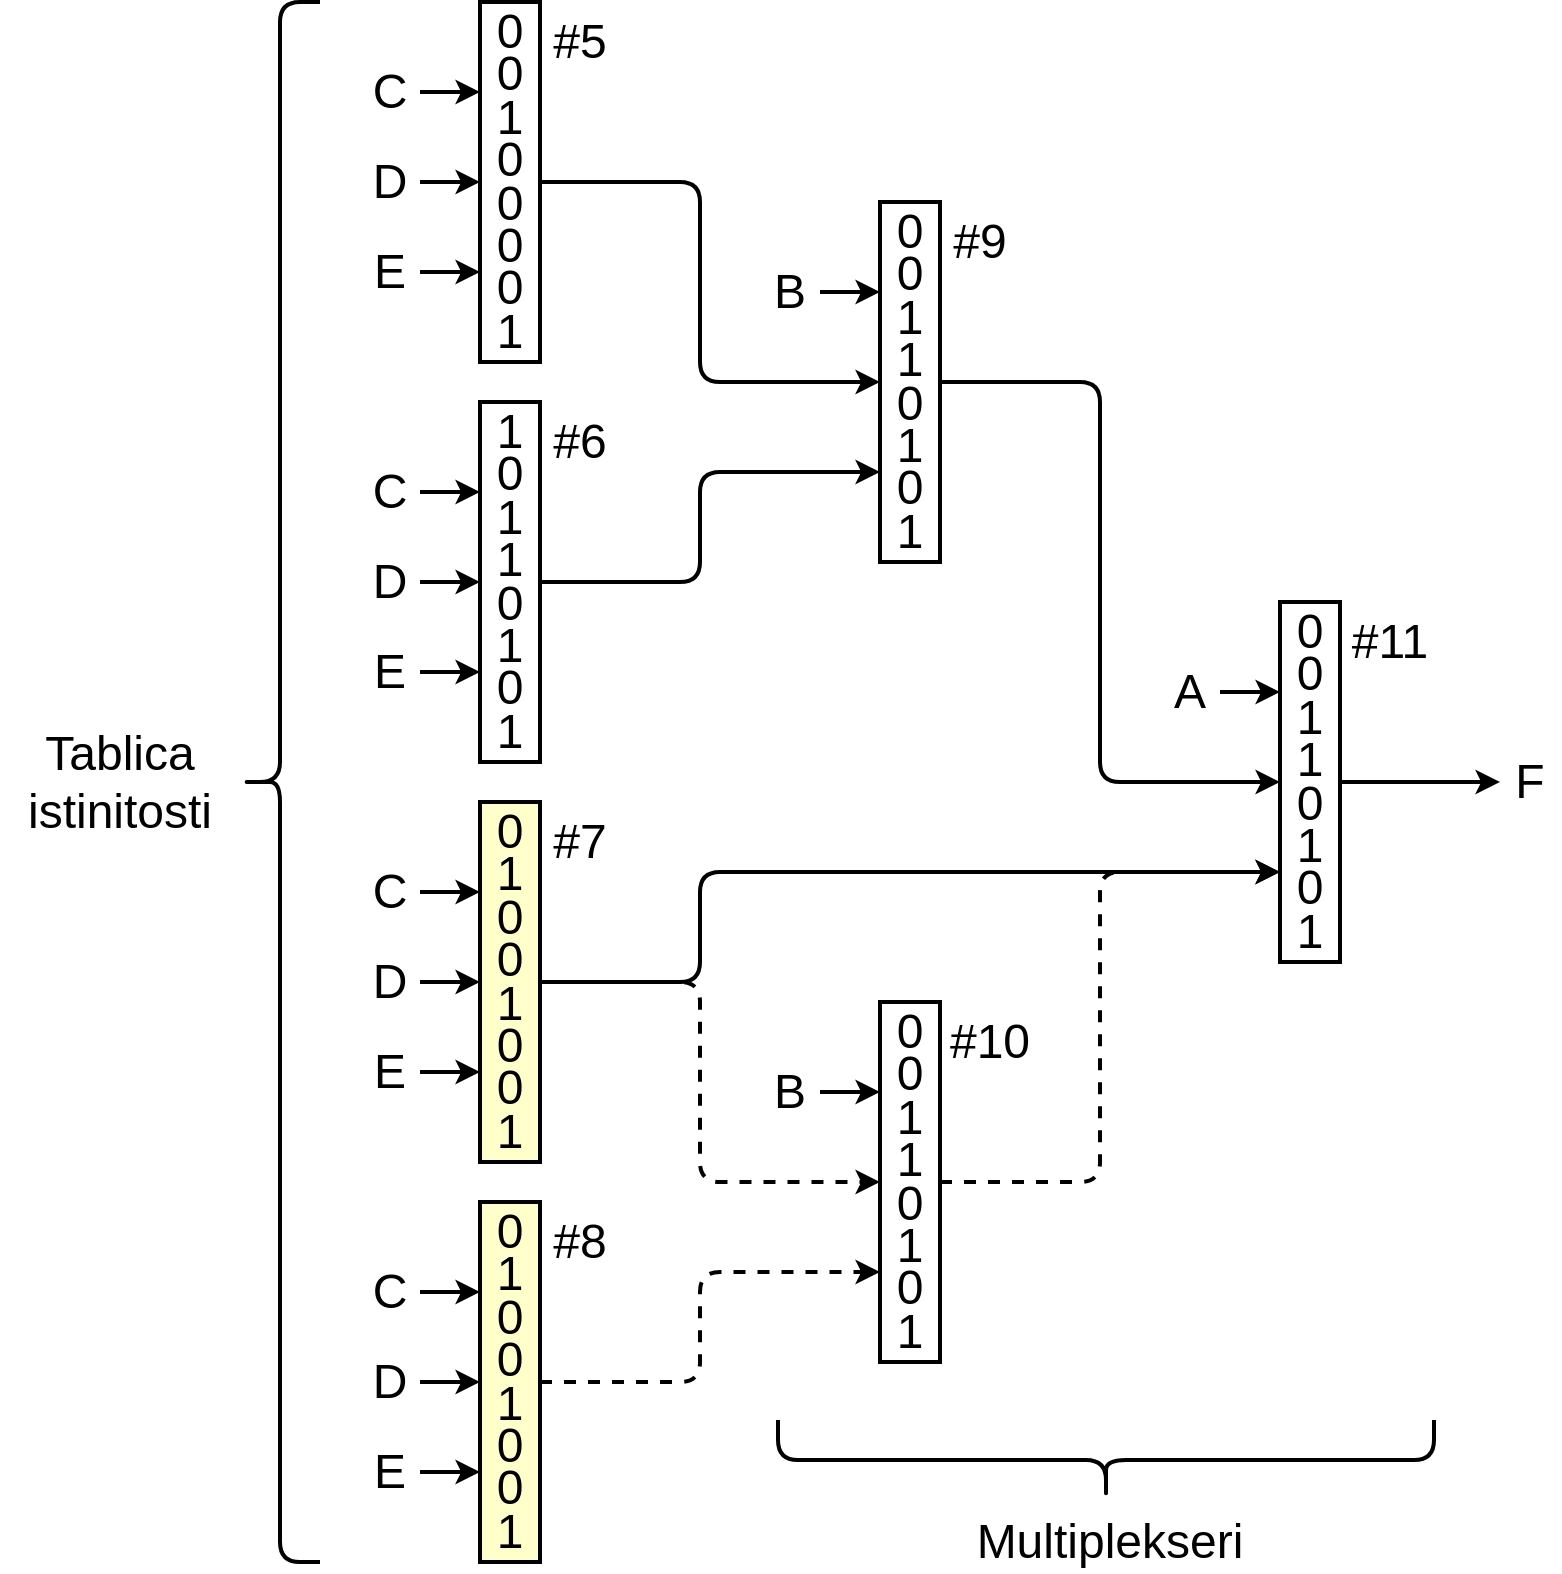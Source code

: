 <mxfile version="10.7.7" type="device"><diagram id="JgTif_jOOQl-461ItszC" name="Page-1"><mxGraphModel dx="1399" dy="967" grid="1" gridSize="10" guides="1" tooltips="1" connect="1" arrows="1" fold="1" page="1" pageScale="1" pageWidth="850" pageHeight="1100" math="0" shadow="0"><root><mxCell id="0"/><mxCell id="1" parent="0"/><mxCell id="G5frLDIdnXc99Yc-YgwL-46" value="" style="group" vertex="1" connectable="0" parent="1"><mxGeometry x="500" y="610" width="80" height="180" as="geometry"/></mxCell><mxCell id="G5frLDIdnXc99Yc-YgwL-47" value="" style="group" vertex="1" connectable="0" parent="G5frLDIdnXc99Yc-YgwL-46"><mxGeometry width="80" height="180" as="geometry"/></mxCell><mxCell id="G5frLDIdnXc99Yc-YgwL-48" value="&lt;font style=&quot;font-size: 24px ; line-height: 80%&quot;&gt;0&lt;br&gt;0&lt;br&gt;1&lt;br&gt;1&lt;br&gt;0&lt;br&gt;1&lt;br&gt;0&lt;br&gt;1&lt;br&gt;&lt;/font&gt;" style="text;html=1;strokeColor=#000000;fillColor=none;align=center;verticalAlign=middle;whiteSpace=wrap;rounded=0;strokeWidth=2;" vertex="1" parent="G5frLDIdnXc99Yc-YgwL-47"><mxGeometry width="30" height="180" as="geometry"/></mxCell><mxCell id="G5frLDIdnXc99Yc-YgwL-49" value="&lt;span style=&quot;font-size: 24px&quot;&gt;#10&lt;br&gt;&lt;/span&gt;" style="text;html=1;strokeColor=none;fillColor=none;align=center;verticalAlign=middle;whiteSpace=wrap;rounded=0;" vertex="1" parent="G5frLDIdnXc99Yc-YgwL-47"><mxGeometry x="30" width="50" height="40" as="geometry"/></mxCell><mxCell id="G5frLDIdnXc99Yc-YgwL-50" value="" style="endArrow=classic;html=1;edgeStyle=orthogonalEdgeStyle;strokeWidth=2;exitX=1;exitY=0.5;exitDx=0;exitDy=0;entryX=0;entryY=0.75;entryDx=0;entryDy=0;dashed=1;" edge="1" parent="1" source="G5frLDIdnXc99Yc-YgwL-44" target="G5frLDIdnXc99Yc-YgwL-48"><mxGeometry width="50" height="50" relative="1" as="geometry"><mxPoint x="300" y="960" as="sourcePoint"/><mxPoint x="350" y="910" as="targetPoint"/><Array as="points"><mxPoint x="410" y="800"/><mxPoint x="410" y="745"/></Array></mxGeometry></mxCell><mxCell id="G5frLDIdnXc99Yc-YgwL-51" value="" style="endArrow=classic;html=1;strokeWidth=2;exitX=1;exitY=0.5;exitDx=0;exitDy=0;entryX=0;entryY=0.5;entryDx=0;entryDy=0;edgeStyle=orthogonalEdgeStyle;dashed=1;" edge="1" parent="1" source="G5frLDIdnXc99Yc-YgwL-40" target="G5frLDIdnXc99Yc-YgwL-48"><mxGeometry width="50" height="50" relative="1" as="geometry"><mxPoint x="300" y="960" as="sourcePoint"/><mxPoint x="350" y="910" as="targetPoint"/><Array as="points"><mxPoint x="410" y="600"/><mxPoint x="410" y="700"/></Array></mxGeometry></mxCell><mxCell id="G5frLDIdnXc99Yc-YgwL-52" value="" style="endArrow=classic;html=1;strokeWidth=2;entryX=0;entryY=0.25;entryDx=0;entryDy=0;exitX=1;exitY=0.5;exitDx=0;exitDy=0;" edge="1" parent="1" source="G5frLDIdnXc99Yc-YgwL-53" target="G5frLDIdnXc99Yc-YgwL-44"><mxGeometry width="50" height="50" relative="1" as="geometry"><mxPoint x="280" y="755" as="sourcePoint"/><mxPoint x="350" y="910" as="targetPoint"/></mxGeometry></mxCell><mxCell id="G5frLDIdnXc99Yc-YgwL-53" value="&lt;font style=&quot;font-size: 24px&quot;&gt;C&lt;br&gt;&lt;/font&gt;" style="text;html=1;strokeColor=none;fillColor=none;align=center;verticalAlign=middle;whiteSpace=wrap;rounded=0;" vertex="1" parent="1"><mxGeometry x="240" y="740" width="30" height="30" as="geometry"/></mxCell><mxCell id="G5frLDIdnXc99Yc-YgwL-54" value="" style="endArrow=classic;html=1;strokeWidth=2;entryX=0;entryY=0.75;entryDx=0;entryDy=0;exitX=1;exitY=0.5;exitDx=0;exitDy=0;edgeStyle=orthogonalEdgeStyle;dashed=1;" edge="1" parent="1" source="G5frLDIdnXc99Yc-YgwL-48" target="G5frLDIdnXc99Yc-YgwL-1"><mxGeometry width="50" height="50" relative="1" as="geometry"><mxPoint x="240" y="960" as="sourcePoint"/><mxPoint x="290" y="910" as="targetPoint"/><Array as="points"><mxPoint x="610" y="700"/><mxPoint x="610" y="545"/></Array></mxGeometry></mxCell><mxCell id="G5frLDIdnXc99Yc-YgwL-55" value="" style="endArrow=classic;html=1;strokeWidth=2;entryX=0;entryY=0.5;entryDx=0;entryDy=0;exitX=1;exitY=0.5;exitDx=0;exitDy=0;edgeStyle=orthogonalEdgeStyle;" edge="1" parent="1" source="G5frLDIdnXc99Yc-YgwL-36" target="G5frLDIdnXc99Yc-YgwL-1"><mxGeometry width="50" height="50" relative="1" as="geometry"><mxPoint x="240" y="960" as="sourcePoint"/><mxPoint x="290" y="910" as="targetPoint"/><Array as="points"><mxPoint x="610" y="300"/><mxPoint x="610" y="500"/></Array></mxGeometry></mxCell><mxCell id="G5frLDIdnXc99Yc-YgwL-56" value="" style="endArrow=classic;html=1;strokeWidth=2;entryX=0;entryY=0.75;entryDx=0;entryDy=0;exitX=1;exitY=0.5;exitDx=0;exitDy=0;edgeStyle=orthogonalEdgeStyle;" edge="1" parent="1" source="G5frLDIdnXc99Yc-YgwL-28" target="G5frLDIdnXc99Yc-YgwL-36"><mxGeometry width="50" height="50" relative="1" as="geometry"><mxPoint x="240" y="960" as="sourcePoint"/><mxPoint x="290" y="910" as="targetPoint"/><Array as="points"><mxPoint x="410" y="400"/><mxPoint x="410" y="345"/></Array></mxGeometry></mxCell><mxCell id="G5frLDIdnXc99Yc-YgwL-57" value="" style="endArrow=classic;html=1;strokeWidth=2;entryX=0;entryY=0.5;entryDx=0;entryDy=0;exitX=1;exitY=0.5;exitDx=0;exitDy=0;edgeStyle=orthogonalEdgeStyle;" edge="1" parent="1" source="G5frLDIdnXc99Yc-YgwL-32" target="G5frLDIdnXc99Yc-YgwL-36"><mxGeometry width="50" height="50" relative="1" as="geometry"><mxPoint x="240" y="960" as="sourcePoint"/><mxPoint x="290" y="910" as="targetPoint"/><Array as="points"><mxPoint x="410" y="200"/><mxPoint x="410" y="300"/></Array></mxGeometry></mxCell><mxCell id="G5frLDIdnXc99Yc-YgwL-61" value="" style="endArrow=classic;html=1;strokeWidth=2;entryX=0;entryY=0.5;entryDx=0;entryDy=0;exitX=1;exitY=0.5;exitDx=0;exitDy=0;" edge="1" source="G5frLDIdnXc99Yc-YgwL-62" parent="1" target="G5frLDIdnXc99Yc-YgwL-44"><mxGeometry width="50" height="50" relative="1" as="geometry"><mxPoint x="280" y="800" as="sourcePoint"/><mxPoint x="300" y="800" as="targetPoint"/></mxGeometry></mxCell><mxCell id="G5frLDIdnXc99Yc-YgwL-62" value="&lt;font style=&quot;font-size: 24px&quot;&gt;D&lt;br&gt;&lt;/font&gt;" style="text;html=1;strokeColor=none;fillColor=none;align=center;verticalAlign=middle;whiteSpace=wrap;rounded=0;" vertex="1" parent="1"><mxGeometry x="240" y="785" width="30" height="30" as="geometry"/></mxCell><mxCell id="G5frLDIdnXc99Yc-YgwL-63" value="" style="endArrow=classic;html=1;strokeWidth=2;entryX=0;entryY=0.75;entryDx=0;entryDy=0;exitX=1;exitY=0.5;exitDx=0;exitDy=0;" edge="1" source="G5frLDIdnXc99Yc-YgwL-64" parent="1" target="G5frLDIdnXc99Yc-YgwL-44"><mxGeometry width="50" height="50" relative="1" as="geometry"><mxPoint x="280" y="845" as="sourcePoint"/><mxPoint x="300" y="845" as="targetPoint"/></mxGeometry></mxCell><mxCell id="G5frLDIdnXc99Yc-YgwL-64" value="&lt;font style=&quot;font-size: 24px&quot;&gt;E&lt;br&gt;&lt;/font&gt;" style="text;html=1;strokeColor=none;fillColor=none;align=center;verticalAlign=middle;whiteSpace=wrap;rounded=0;" vertex="1" parent="1"><mxGeometry x="240" y="830" width="30" height="30" as="geometry"/></mxCell><mxCell id="G5frLDIdnXc99Yc-YgwL-67" value="" style="endArrow=classic;html=1;strokeWidth=2;entryX=0;entryY=0.25;entryDx=0;entryDy=0;exitX=1;exitY=0.5;exitDx=0;exitDy=0;" edge="1" source="G5frLDIdnXc99Yc-YgwL-68" parent="1" target="G5frLDIdnXc99Yc-YgwL-40"><mxGeometry width="50" height="50" relative="1" as="geometry"><mxPoint x="280" y="555" as="sourcePoint"/><mxPoint x="300" y="555" as="targetPoint"/></mxGeometry></mxCell><mxCell id="G5frLDIdnXc99Yc-YgwL-68" value="&lt;font style=&quot;font-size: 24px&quot;&gt;C&lt;br&gt;&lt;/font&gt;" style="text;html=1;strokeColor=none;fillColor=none;align=center;verticalAlign=middle;whiteSpace=wrap;rounded=0;" vertex="1" parent="1"><mxGeometry x="240" y="540" width="30" height="30" as="geometry"/></mxCell><mxCell id="G5frLDIdnXc99Yc-YgwL-69" value="" style="endArrow=classic;html=1;strokeWidth=2;entryX=0;entryY=0.5;entryDx=0;entryDy=0;exitX=1;exitY=0.5;exitDx=0;exitDy=0;" edge="1" source="G5frLDIdnXc99Yc-YgwL-70" parent="1" target="G5frLDIdnXc99Yc-YgwL-40"><mxGeometry width="50" height="50" relative="1" as="geometry"><mxPoint x="280" y="600" as="sourcePoint"/><mxPoint x="300" y="600" as="targetPoint"/></mxGeometry></mxCell><mxCell id="G5frLDIdnXc99Yc-YgwL-70" value="&lt;font style=&quot;font-size: 24px&quot;&gt;D&lt;br&gt;&lt;/font&gt;" style="text;html=1;strokeColor=none;fillColor=none;align=center;verticalAlign=middle;whiteSpace=wrap;rounded=0;" vertex="1" parent="1"><mxGeometry x="240" y="585" width="30" height="30" as="geometry"/></mxCell><mxCell id="G5frLDIdnXc99Yc-YgwL-71" value="" style="endArrow=classic;html=1;strokeWidth=2;entryX=0;entryY=0.75;entryDx=0;entryDy=0;exitX=1;exitY=0.5;exitDx=0;exitDy=0;" edge="1" source="G5frLDIdnXc99Yc-YgwL-72" parent="1" target="G5frLDIdnXc99Yc-YgwL-40"><mxGeometry width="50" height="50" relative="1" as="geometry"><mxPoint x="280" y="645" as="sourcePoint"/><mxPoint x="300" y="645" as="targetPoint"/></mxGeometry></mxCell><mxCell id="G5frLDIdnXc99Yc-YgwL-72" value="&lt;font style=&quot;font-size: 24px&quot;&gt;E&lt;br&gt;&lt;/font&gt;" style="text;html=1;strokeColor=none;fillColor=none;align=center;verticalAlign=middle;whiteSpace=wrap;rounded=0;" vertex="1" parent="1"><mxGeometry x="240" y="630" width="30" height="30" as="geometry"/></mxCell><mxCell id="G5frLDIdnXc99Yc-YgwL-73" value="" style="endArrow=classic;html=1;strokeWidth=2;entryX=0;entryY=0.25;entryDx=0;entryDy=0;exitX=1;exitY=0.5;exitDx=0;exitDy=0;" edge="1" source="G5frLDIdnXc99Yc-YgwL-74" parent="1" target="G5frLDIdnXc99Yc-YgwL-28"><mxGeometry width="50" height="50" relative="1" as="geometry"><mxPoint x="280" y="355" as="sourcePoint"/><mxPoint x="300" y="355" as="targetPoint"/></mxGeometry></mxCell><mxCell id="G5frLDIdnXc99Yc-YgwL-74" value="&lt;font style=&quot;font-size: 24px&quot;&gt;C&lt;br&gt;&lt;/font&gt;" style="text;html=1;strokeColor=none;fillColor=none;align=center;verticalAlign=middle;whiteSpace=wrap;rounded=0;" vertex="1" parent="1"><mxGeometry x="240" y="340" width="30" height="30" as="geometry"/></mxCell><mxCell id="G5frLDIdnXc99Yc-YgwL-75" value="" style="endArrow=classic;html=1;strokeWidth=2;entryX=0;entryY=0.5;entryDx=0;entryDy=0;exitX=1;exitY=0.5;exitDx=0;exitDy=0;" edge="1" source="G5frLDIdnXc99Yc-YgwL-76" parent="1" target="G5frLDIdnXc99Yc-YgwL-28"><mxGeometry width="50" height="50" relative="1" as="geometry"><mxPoint x="280" y="400" as="sourcePoint"/><mxPoint x="300" y="400" as="targetPoint"/></mxGeometry></mxCell><mxCell id="G5frLDIdnXc99Yc-YgwL-76" value="&lt;font style=&quot;font-size: 24px&quot;&gt;D&lt;br&gt;&lt;/font&gt;" style="text;html=1;strokeColor=none;fillColor=none;align=center;verticalAlign=middle;whiteSpace=wrap;rounded=0;" vertex="1" parent="1"><mxGeometry x="240" y="385" width="30" height="30" as="geometry"/></mxCell><mxCell id="G5frLDIdnXc99Yc-YgwL-77" value="" style="endArrow=classic;html=1;strokeWidth=2;entryX=0;entryY=0.75;entryDx=0;entryDy=0;exitX=1;exitY=0.5;exitDx=0;exitDy=0;" edge="1" source="G5frLDIdnXc99Yc-YgwL-78" parent="1" target="G5frLDIdnXc99Yc-YgwL-28"><mxGeometry width="50" height="50" relative="1" as="geometry"><mxPoint x="280" y="445" as="sourcePoint"/><mxPoint x="300" y="445" as="targetPoint"/></mxGeometry></mxCell><mxCell id="G5frLDIdnXc99Yc-YgwL-78" value="&lt;font style=&quot;font-size: 24px&quot;&gt;E&lt;br&gt;&lt;/font&gt;" style="text;html=1;strokeColor=none;fillColor=none;align=center;verticalAlign=middle;whiteSpace=wrap;rounded=0;" vertex="1" parent="1"><mxGeometry x="240" y="430" width="30" height="30" as="geometry"/></mxCell><mxCell id="G5frLDIdnXc99Yc-YgwL-79" value="" style="endArrow=classic;html=1;strokeWidth=2;entryX=0;entryY=0.25;entryDx=0;entryDy=0;exitX=1;exitY=0.5;exitDx=0;exitDy=0;" edge="1" source="G5frLDIdnXc99Yc-YgwL-80" parent="1" target="G5frLDIdnXc99Yc-YgwL-32"><mxGeometry width="50" height="50" relative="1" as="geometry"><mxPoint x="280" y="155" as="sourcePoint"/><mxPoint x="300" y="155" as="targetPoint"/></mxGeometry></mxCell><mxCell id="G5frLDIdnXc99Yc-YgwL-80" value="&lt;font style=&quot;font-size: 24px&quot;&gt;C&lt;br&gt;&lt;/font&gt;" style="text;html=1;strokeColor=none;fillColor=none;align=center;verticalAlign=middle;whiteSpace=wrap;rounded=0;" vertex="1" parent="1"><mxGeometry x="240" y="140" width="30" height="30" as="geometry"/></mxCell><mxCell id="G5frLDIdnXc99Yc-YgwL-81" value="" style="endArrow=classic;html=1;strokeWidth=2;entryX=0;entryY=0.5;entryDx=0;entryDy=0;exitX=1;exitY=0.5;exitDx=0;exitDy=0;" edge="1" source="G5frLDIdnXc99Yc-YgwL-82" parent="1" target="G5frLDIdnXc99Yc-YgwL-32"><mxGeometry width="50" height="50" relative="1" as="geometry"><mxPoint x="280" y="200" as="sourcePoint"/><mxPoint x="300" y="200" as="targetPoint"/></mxGeometry></mxCell><mxCell id="G5frLDIdnXc99Yc-YgwL-82" value="&lt;font style=&quot;font-size: 24px&quot;&gt;D&lt;br&gt;&lt;/font&gt;" style="text;html=1;strokeColor=none;fillColor=none;align=center;verticalAlign=middle;whiteSpace=wrap;rounded=0;" vertex="1" parent="1"><mxGeometry x="240" y="185" width="30" height="30" as="geometry"/></mxCell><mxCell id="G5frLDIdnXc99Yc-YgwL-83" value="" style="endArrow=classic;html=1;strokeWidth=2;entryX=0;entryY=0.75;entryDx=0;entryDy=0;exitX=1;exitY=0.5;exitDx=0;exitDy=0;" edge="1" source="G5frLDIdnXc99Yc-YgwL-84" parent="1" target="G5frLDIdnXc99Yc-YgwL-32"><mxGeometry width="50" height="50" relative="1" as="geometry"><mxPoint x="280" y="245" as="sourcePoint"/><mxPoint x="300" y="245" as="targetPoint"/></mxGeometry></mxCell><mxCell id="G5frLDIdnXc99Yc-YgwL-84" value="&lt;font style=&quot;font-size: 24px&quot;&gt;E&lt;br&gt;&lt;/font&gt;" style="text;html=1;strokeColor=none;fillColor=none;align=center;verticalAlign=middle;whiteSpace=wrap;rounded=0;" vertex="1" parent="1"><mxGeometry x="240" y="230" width="30" height="30" as="geometry"/></mxCell><mxCell id="G5frLDIdnXc99Yc-YgwL-85" value="" style="endArrow=classic;html=1;strokeWidth=2;entryX=0;entryY=0.25;entryDx=0;entryDy=0;exitX=1;exitY=0.5;exitDx=0;exitDy=0;" edge="1" source="G5frLDIdnXc99Yc-YgwL-86" parent="1" target="G5frLDIdnXc99Yc-YgwL-36"><mxGeometry width="50" height="50" relative="1" as="geometry"><mxPoint x="480" y="260" as="sourcePoint"/><mxPoint x="500" y="260" as="targetPoint"/></mxGeometry></mxCell><mxCell id="G5frLDIdnXc99Yc-YgwL-86" value="&lt;font style=&quot;font-size: 24px&quot;&gt;B&lt;br&gt;&lt;/font&gt;" style="text;html=1;strokeColor=none;fillColor=none;align=center;verticalAlign=middle;whiteSpace=wrap;rounded=0;" vertex="1" parent="1"><mxGeometry x="440" y="230" width="30" height="50" as="geometry"/></mxCell><mxCell id="G5frLDIdnXc99Yc-YgwL-89" value="" style="endArrow=classic;html=1;strokeWidth=2;entryX=0;entryY=0.25;entryDx=0;entryDy=0;exitX=1;exitY=0.5;exitDx=0;exitDy=0;" edge="1" source="G5frLDIdnXc99Yc-YgwL-90" parent="1" target="G5frLDIdnXc99Yc-YgwL-48"><mxGeometry width="50" height="50" relative="1" as="geometry"><mxPoint x="480" y="660" as="sourcePoint"/><mxPoint x="500" y="655" as="targetPoint"/></mxGeometry></mxCell><mxCell id="G5frLDIdnXc99Yc-YgwL-90" value="&lt;font style=&quot;font-size: 24px&quot;&gt;B&lt;br&gt;&lt;/font&gt;" style="text;html=1;strokeColor=none;fillColor=none;align=center;verticalAlign=middle;whiteSpace=wrap;rounded=0;" vertex="1" parent="1"><mxGeometry x="440" y="630" width="30" height="50" as="geometry"/></mxCell><mxCell id="G5frLDIdnXc99Yc-YgwL-91" value="" style="endArrow=classic;html=1;strokeWidth=2;entryX=0;entryY=0.25;entryDx=0;entryDy=0;exitX=1;exitY=0.5;exitDx=0;exitDy=0;" edge="1" source="G5frLDIdnXc99Yc-YgwL-92" parent="1" target="G5frLDIdnXc99Yc-YgwL-1"><mxGeometry width="50" height="50" relative="1" as="geometry"><mxPoint x="680" y="460" as="sourcePoint"/><mxPoint x="700" y="455" as="targetPoint"/></mxGeometry></mxCell><mxCell id="G5frLDIdnXc99Yc-YgwL-92" value="&lt;font style=&quot;font-size: 24px&quot;&gt;A&lt;br&gt;&lt;/font&gt;" style="text;html=1;strokeColor=none;fillColor=none;align=center;verticalAlign=middle;whiteSpace=wrap;rounded=0;" vertex="1" parent="1"><mxGeometry x="640" y="430" width="30" height="50" as="geometry"/></mxCell><mxCell id="G5frLDIdnXc99Yc-YgwL-95" value="" style="endArrow=classic;html=1;strokeWidth=2;entryX=0;entryY=0.75;entryDx=0;entryDy=0;exitX=1;exitY=0.5;exitDx=0;exitDy=0;edgeStyle=orthogonalEdgeStyle;" edge="1" parent="1" source="G5frLDIdnXc99Yc-YgwL-40" target="G5frLDIdnXc99Yc-YgwL-1"><mxGeometry width="50" height="50" relative="1" as="geometry"><mxPoint x="240" y="960" as="sourcePoint"/><mxPoint x="290" y="910" as="targetPoint"/><Array as="points"><mxPoint x="410" y="600"/><mxPoint x="410" y="545"/></Array></mxGeometry></mxCell><mxCell id="G5frLDIdnXc99Yc-YgwL-40" value="&lt;font style=&quot;font-size: 24px ; line-height: 80%&quot;&gt;0&lt;br&gt;1&lt;br&gt;0&lt;br&gt;0&lt;br&gt;1&lt;br&gt;0&lt;br&gt;0&lt;br&gt;1&lt;br&gt;&lt;/font&gt;" style="text;html=1;strokeColor=#000000;fillColor=#FFFFCC;align=center;verticalAlign=middle;whiteSpace=wrap;rounded=0;strokeWidth=2;" vertex="1" parent="1"><mxGeometry x="300" y="510" width="30" height="180" as="geometry"/></mxCell><mxCell id="G5frLDIdnXc99Yc-YgwL-41" value="&lt;span style=&quot;font-size: 24px&quot;&gt;#7&lt;br&gt;&lt;/span&gt;" style="text;html=1;strokeColor=none;fillColor=none;align=center;verticalAlign=middle;whiteSpace=wrap;rounded=0;" vertex="1" parent="1"><mxGeometry x="330" y="510" width="40" height="40" as="geometry"/></mxCell><mxCell id="G5frLDIdnXc99Yc-YgwL-44" value="&lt;font style=&quot;font-size: 24px ; line-height: 80%&quot;&gt;0&lt;br&gt;1&lt;br&gt;0&lt;br&gt;0&lt;br&gt;1&lt;br&gt;0&lt;br&gt;0&lt;br&gt;1&lt;br&gt;&lt;/font&gt;" style="text;html=1;strokeColor=#000000;fillColor=#FFFFCC;align=center;verticalAlign=middle;whiteSpace=wrap;rounded=0;strokeWidth=2;" vertex="1" parent="1"><mxGeometry x="300" y="710" width="30" height="180" as="geometry"/></mxCell><mxCell id="G5frLDIdnXc99Yc-YgwL-45" value="&lt;span style=&quot;font-size: 24px&quot;&gt;#8&lt;br&gt;&lt;/span&gt;" style="text;html=1;strokeColor=none;fillColor=none;align=center;verticalAlign=middle;whiteSpace=wrap;rounded=0;" vertex="1" parent="1"><mxGeometry x="330" y="710" width="40" height="40" as="geometry"/></mxCell><mxCell id="G5frLDIdnXc99Yc-YgwL-96" value="&lt;font style=&quot;font-size: 24px&quot;&gt;F&lt;br&gt;&lt;/font&gt;" style="text;html=1;strokeColor=none;fillColor=none;align=center;verticalAlign=middle;whiteSpace=wrap;rounded=0;" vertex="1" parent="1"><mxGeometry x="810" y="485" width="30" height="30" as="geometry"/></mxCell><mxCell id="G5frLDIdnXc99Yc-YgwL-1" value="&lt;font style=&quot;font-size: 24px ; line-height: 80%&quot;&gt;0&lt;br&gt;0&lt;br&gt;1&lt;br&gt;1&lt;br&gt;0&lt;br&gt;1&lt;br&gt;0&lt;br&gt;1&lt;br&gt;&lt;/font&gt;" style="text;html=1;strokeColor=#000000;fillColor=none;align=center;verticalAlign=middle;whiteSpace=wrap;rounded=0;strokeWidth=2;" vertex="1" parent="1"><mxGeometry x="700" y="410" width="30" height="180" as="geometry"/></mxCell><mxCell id="G5frLDIdnXc99Yc-YgwL-3" value="&lt;span style=&quot;font-size: 24px&quot;&gt;#11&lt;br&gt;&lt;/span&gt;" style="text;html=1;strokeColor=none;fillColor=none;align=center;verticalAlign=middle;whiteSpace=wrap;rounded=0;" vertex="1" parent="1"><mxGeometry x="730" y="410" width="50" height="40" as="geometry"/></mxCell><mxCell id="G5frLDIdnXc99Yc-YgwL-97" value="" style="endArrow=classic;html=1;strokeWidth=2;entryX=0;entryY=0.5;entryDx=0;entryDy=0;exitX=1;exitY=0.5;exitDx=0;exitDy=0;" edge="1" parent="1" source="G5frLDIdnXc99Yc-YgwL-1" target="G5frLDIdnXc99Yc-YgwL-96"><mxGeometry width="50" height="50" relative="1" as="geometry"><mxPoint x="240" y="960" as="sourcePoint"/><mxPoint x="290" y="910" as="targetPoint"/></mxGeometry></mxCell><mxCell id="G5frLDIdnXc99Yc-YgwL-36" value="&lt;font style=&quot;font-size: 24px ; line-height: 80%&quot;&gt;0&lt;br&gt;0&lt;br&gt;1&lt;br&gt;1&lt;br&gt;0&lt;br&gt;1&lt;br&gt;0&lt;br&gt;1&lt;br&gt;&lt;/font&gt;" style="text;html=1;strokeColor=#000000;fillColor=none;align=center;verticalAlign=middle;whiteSpace=wrap;rounded=0;strokeWidth=2;" vertex="1" parent="1"><mxGeometry x="500" y="210" width="30" height="180" as="geometry"/></mxCell><mxCell id="G5frLDIdnXc99Yc-YgwL-37" value="&lt;span style=&quot;font-size: 24px&quot;&gt;#9&lt;br&gt;&lt;/span&gt;" style="text;html=1;strokeColor=none;fillColor=none;align=center;verticalAlign=middle;whiteSpace=wrap;rounded=0;" vertex="1" parent="1"><mxGeometry x="530" y="210" width="40" height="40" as="geometry"/></mxCell><mxCell id="G5frLDIdnXc99Yc-YgwL-32" value="&lt;font style=&quot;font-size: 24px ; line-height: 80%&quot;&gt;0&lt;br&gt;0&lt;br&gt;1&lt;br&gt;0&lt;br&gt;0&lt;br&gt;0&lt;br&gt;0&lt;br&gt;1&lt;br&gt;&lt;/font&gt;" style="text;html=1;strokeColor=#000000;fillColor=none;align=center;verticalAlign=middle;whiteSpace=wrap;rounded=0;strokeWidth=2;" vertex="1" parent="1"><mxGeometry x="300" y="110" width="30" height="180" as="geometry"/></mxCell><mxCell id="G5frLDIdnXc99Yc-YgwL-33" value="&lt;span style=&quot;font-size: 24px&quot;&gt;#5&lt;br&gt;&lt;/span&gt;" style="text;html=1;strokeColor=none;fillColor=none;align=center;verticalAlign=middle;whiteSpace=wrap;rounded=0;" vertex="1" parent="1"><mxGeometry x="330" y="110" width="40" height="40" as="geometry"/></mxCell><mxCell id="G5frLDIdnXc99Yc-YgwL-28" value="&lt;font style=&quot;font-size: 24px ; line-height: 80%&quot;&gt;1&lt;br&gt;0&lt;br&gt;1&lt;br&gt;1&lt;br&gt;0&lt;br&gt;1&lt;br&gt;0&lt;br&gt;1&lt;br&gt;&lt;/font&gt;" style="text;html=1;strokeColor=#000000;fillColor=none;align=center;verticalAlign=middle;whiteSpace=wrap;rounded=0;strokeWidth=2;" vertex="1" parent="1"><mxGeometry x="300" y="310" width="30" height="180" as="geometry"/></mxCell><mxCell id="G5frLDIdnXc99Yc-YgwL-29" value="&lt;span style=&quot;font-size: 24px&quot;&gt;#6&lt;br&gt;&lt;/span&gt;" style="text;html=1;strokeColor=none;fillColor=none;align=center;verticalAlign=middle;whiteSpace=wrap;rounded=0;" vertex="1" parent="1"><mxGeometry x="330" y="310" width="40" height="40" as="geometry"/></mxCell><mxCell id="G5frLDIdnXc99Yc-YgwL-98" value="" style="shape=curlyBracket;whiteSpace=wrap;html=1;rounded=1;strokeColor=#000000;strokeWidth=2;fillColor=#FFFFCC;" vertex="1" parent="1"><mxGeometry x="180" y="110" width="40" height="780" as="geometry"/></mxCell><mxCell id="G5frLDIdnXc99Yc-YgwL-99" value="&lt;font style=&quot;font-size: 24px&quot;&gt;Tablica&lt;br&gt;istinitosti&lt;/font&gt;" style="text;html=1;strokeColor=none;fillColor=none;align=center;verticalAlign=middle;whiteSpace=wrap;rounded=0;" vertex="1" parent="1"><mxGeometry x="60" y="470" width="120" height="60" as="geometry"/></mxCell><mxCell id="G5frLDIdnXc99Yc-YgwL-100" value="" style="shape=curlyBracket;whiteSpace=wrap;html=1;rounded=1;strokeColor=#000000;strokeWidth=2;fillColor=#FFFFCC;rotation=-90;" vertex="1" parent="1"><mxGeometry x="593" y="675" width="40" height="328" as="geometry"/></mxCell><mxCell id="G5frLDIdnXc99Yc-YgwL-101" value="&lt;span style=&quot;font-size: 24px&quot;&gt;Multiplekseri&lt;/span&gt;" style="text;html=1;strokeColor=none;fillColor=none;align=center;verticalAlign=middle;whiteSpace=wrap;rounded=0;" vertex="1" parent="1"><mxGeometry x="535" y="865" width="160" height="30" as="geometry"/></mxCell></root></mxGraphModel></diagram></mxfile>